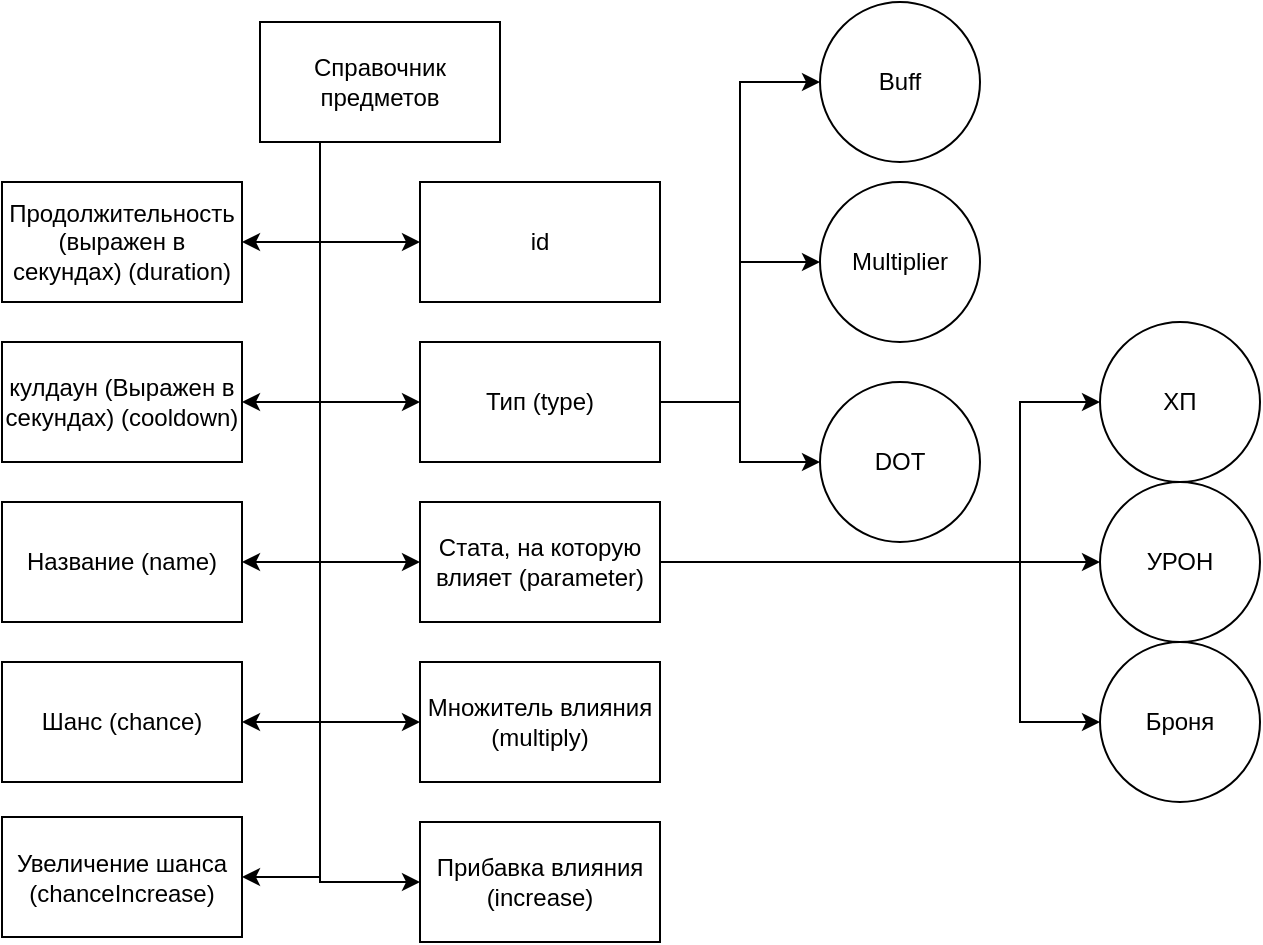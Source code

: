<mxfile version="22.1.16" type="device">
  <diagram name="Страница — 1" id="x3ASPkyUIjZy-x1FBZUD">
    <mxGraphModel dx="408" dy="1909" grid="1" gridSize="10" guides="1" tooltips="1" connect="1" arrows="1" fold="1" page="1" pageScale="1" pageWidth="827" pageHeight="1169" math="0" shadow="0">
      <root>
        <mxCell id="0" />
        <mxCell id="1" parent="0" />
        <mxCell id="8_T74Xt0qUnq9rnjdWRC-20" style="edgeStyle=orthogonalEdgeStyle;rounded=0;orthogonalLoop=1;jettySize=auto;html=1;exitX=0.25;exitY=1;exitDx=0;exitDy=0;entryX=0;entryY=0.5;entryDx=0;entryDy=0;" edge="1" parent="1" source="8_T74Xt0qUnq9rnjdWRC-30" target="8_T74Xt0qUnq9rnjdWRC-31">
          <mxGeometry relative="1" as="geometry" />
        </mxCell>
        <mxCell id="8_T74Xt0qUnq9rnjdWRC-21" style="edgeStyle=orthogonalEdgeStyle;rounded=0;orthogonalLoop=1;jettySize=auto;html=1;exitX=0.25;exitY=1;exitDx=0;exitDy=0;entryX=0;entryY=0.5;entryDx=0;entryDy=0;" edge="1" parent="1" source="8_T74Xt0qUnq9rnjdWRC-30" target="8_T74Xt0qUnq9rnjdWRC-39">
          <mxGeometry relative="1" as="geometry" />
        </mxCell>
        <mxCell id="8_T74Xt0qUnq9rnjdWRC-22" style="edgeStyle=orthogonalEdgeStyle;rounded=0;orthogonalLoop=1;jettySize=auto;html=1;exitX=0.25;exitY=1;exitDx=0;exitDy=0;entryX=0;entryY=0.5;entryDx=0;entryDy=0;" edge="1" parent="1" source="8_T74Xt0qUnq9rnjdWRC-30" target="8_T74Xt0qUnq9rnjdWRC-35">
          <mxGeometry relative="1" as="geometry" />
        </mxCell>
        <mxCell id="8_T74Xt0qUnq9rnjdWRC-23" style="edgeStyle=orthogonalEdgeStyle;rounded=0;orthogonalLoop=1;jettySize=auto;html=1;exitX=0.25;exitY=1;exitDx=0;exitDy=0;entryX=0;entryY=0.5;entryDx=0;entryDy=0;" edge="1" parent="1" source="8_T74Xt0qUnq9rnjdWRC-30" target="8_T74Xt0qUnq9rnjdWRC-40">
          <mxGeometry relative="1" as="geometry" />
        </mxCell>
        <mxCell id="8_T74Xt0qUnq9rnjdWRC-24" style="edgeStyle=orthogonalEdgeStyle;rounded=0;orthogonalLoop=1;jettySize=auto;html=1;exitX=0.25;exitY=1;exitDx=0;exitDy=0;entryX=0;entryY=0.5;entryDx=0;entryDy=0;" edge="1" parent="1" source="8_T74Xt0qUnq9rnjdWRC-30" target="8_T74Xt0qUnq9rnjdWRC-41">
          <mxGeometry relative="1" as="geometry" />
        </mxCell>
        <mxCell id="8_T74Xt0qUnq9rnjdWRC-25" style="edgeStyle=orthogonalEdgeStyle;rounded=0;orthogonalLoop=1;jettySize=auto;html=1;exitX=0.25;exitY=1;exitDx=0;exitDy=0;entryX=1;entryY=0.5;entryDx=0;entryDy=0;" edge="1" parent="1" source="8_T74Xt0qUnq9rnjdWRC-30" target="8_T74Xt0qUnq9rnjdWRC-42">
          <mxGeometry relative="1" as="geometry" />
        </mxCell>
        <mxCell id="8_T74Xt0qUnq9rnjdWRC-26" style="edgeStyle=orthogonalEdgeStyle;rounded=0;orthogonalLoop=1;jettySize=auto;html=1;exitX=0.25;exitY=1;exitDx=0;exitDy=0;entryX=1;entryY=0.5;entryDx=0;entryDy=0;" edge="1" parent="1" source="8_T74Xt0qUnq9rnjdWRC-30" target="8_T74Xt0qUnq9rnjdWRC-43">
          <mxGeometry relative="1" as="geometry" />
        </mxCell>
        <mxCell id="8_T74Xt0qUnq9rnjdWRC-27" style="edgeStyle=orthogonalEdgeStyle;rounded=0;orthogonalLoop=1;jettySize=auto;html=1;exitX=0.25;exitY=1;exitDx=0;exitDy=0;entryX=1;entryY=0.5;entryDx=0;entryDy=0;" edge="1" parent="1" source="8_T74Xt0qUnq9rnjdWRC-30" target="8_T74Xt0qUnq9rnjdWRC-49">
          <mxGeometry relative="1" as="geometry" />
        </mxCell>
        <mxCell id="8_T74Xt0qUnq9rnjdWRC-28" style="edgeStyle=orthogonalEdgeStyle;rounded=0;orthogonalLoop=1;jettySize=auto;html=1;exitX=0.25;exitY=1;exitDx=0;exitDy=0;entryX=1;entryY=0.5;entryDx=0;entryDy=0;" edge="1" parent="1" source="8_T74Xt0qUnq9rnjdWRC-30" target="8_T74Xt0qUnq9rnjdWRC-51">
          <mxGeometry relative="1" as="geometry">
            <mxPoint x="1230" y="-60" as="targetPoint" />
            <Array as="points">
              <mxPoint x="1340" y="-50" />
              <mxPoint x="1301" y="-50" />
            </Array>
          </mxGeometry>
        </mxCell>
        <mxCell id="8_T74Xt0qUnq9rnjdWRC-29" style="edgeStyle=orthogonalEdgeStyle;rounded=0;orthogonalLoop=1;jettySize=auto;html=1;exitX=0.25;exitY=1;exitDx=0;exitDy=0;entryX=1;entryY=0.5;entryDx=0;entryDy=0;" edge="1" parent="1" source="8_T74Xt0qUnq9rnjdWRC-30" target="8_T74Xt0qUnq9rnjdWRC-52">
          <mxGeometry relative="1" as="geometry" />
        </mxCell>
        <mxCell id="8_T74Xt0qUnq9rnjdWRC-30" value="Справочник предметов" style="rounded=0;whiteSpace=wrap;html=1;" vertex="1" parent="1">
          <mxGeometry x="1310" y="-400" width="120" height="60" as="geometry" />
        </mxCell>
        <mxCell id="8_T74Xt0qUnq9rnjdWRC-31" value="id" style="rounded=0;whiteSpace=wrap;html=1;" vertex="1" parent="1">
          <mxGeometry x="1390" y="-320" width="120" height="60" as="geometry" />
        </mxCell>
        <mxCell id="8_T74Xt0qUnq9rnjdWRC-32" style="edgeStyle=orthogonalEdgeStyle;rounded=0;orthogonalLoop=1;jettySize=auto;html=1;exitX=1;exitY=0.5;exitDx=0;exitDy=0;entryX=0;entryY=0.5;entryDx=0;entryDy=0;" edge="1" parent="1" source="8_T74Xt0qUnq9rnjdWRC-35" target="8_T74Xt0qUnq9rnjdWRC-46">
          <mxGeometry relative="1" as="geometry">
            <Array as="points">
              <mxPoint x="1690" y="-130" />
              <mxPoint x="1690" y="-210" />
            </Array>
          </mxGeometry>
        </mxCell>
        <mxCell id="8_T74Xt0qUnq9rnjdWRC-33" style="edgeStyle=orthogonalEdgeStyle;rounded=0;orthogonalLoop=1;jettySize=auto;html=1;exitX=1;exitY=0.5;exitDx=0;exitDy=0;entryX=0;entryY=0.5;entryDx=0;entryDy=0;" edge="1" parent="1" source="8_T74Xt0qUnq9rnjdWRC-35" target="8_T74Xt0qUnq9rnjdWRC-47">
          <mxGeometry relative="1" as="geometry" />
        </mxCell>
        <mxCell id="8_T74Xt0qUnq9rnjdWRC-34" style="edgeStyle=orthogonalEdgeStyle;rounded=0;orthogonalLoop=1;jettySize=auto;html=1;exitX=1;exitY=0.5;exitDx=0;exitDy=0;entryX=0;entryY=0.5;entryDx=0;entryDy=0;" edge="1" parent="1" source="8_T74Xt0qUnq9rnjdWRC-35" target="8_T74Xt0qUnq9rnjdWRC-48">
          <mxGeometry relative="1" as="geometry">
            <Array as="points">
              <mxPoint x="1690" y="-130" />
              <mxPoint x="1690" y="-50" />
            </Array>
          </mxGeometry>
        </mxCell>
        <mxCell id="8_T74Xt0qUnq9rnjdWRC-35" value="Стата, на которую влияет (parameter)" style="rounded=0;whiteSpace=wrap;html=1;" vertex="1" parent="1">
          <mxGeometry x="1390" y="-160" width="120" height="60" as="geometry" />
        </mxCell>
        <mxCell id="8_T74Xt0qUnq9rnjdWRC-36" style="edgeStyle=orthogonalEdgeStyle;rounded=0;orthogonalLoop=1;jettySize=auto;html=1;exitX=1;exitY=0.5;exitDx=0;exitDy=0;entryX=0;entryY=0.5;entryDx=0;entryDy=0;" edge="1" parent="1" source="8_T74Xt0qUnq9rnjdWRC-39" target="8_T74Xt0qUnq9rnjdWRC-44">
          <mxGeometry relative="1" as="geometry" />
        </mxCell>
        <mxCell id="8_T74Xt0qUnq9rnjdWRC-37" style="edgeStyle=orthogonalEdgeStyle;rounded=0;orthogonalLoop=1;jettySize=auto;html=1;exitX=1;exitY=0.5;exitDx=0;exitDy=0;" edge="1" parent="1" source="8_T74Xt0qUnq9rnjdWRC-39" target="8_T74Xt0qUnq9rnjdWRC-45">
          <mxGeometry relative="1" as="geometry" />
        </mxCell>
        <mxCell id="8_T74Xt0qUnq9rnjdWRC-38" style="edgeStyle=orthogonalEdgeStyle;rounded=0;orthogonalLoop=1;jettySize=auto;html=1;exitX=1;exitY=0.5;exitDx=0;exitDy=0;entryX=0;entryY=0.5;entryDx=0;entryDy=0;" edge="1" parent="1" source="8_T74Xt0qUnq9rnjdWRC-39" target="8_T74Xt0qUnq9rnjdWRC-50">
          <mxGeometry relative="1" as="geometry">
            <mxPoint x="1630" y="-360" as="targetPoint" />
          </mxGeometry>
        </mxCell>
        <mxCell id="8_T74Xt0qUnq9rnjdWRC-39" value="Тип (type)" style="rounded=0;whiteSpace=wrap;html=1;" vertex="1" parent="1">
          <mxGeometry x="1390" y="-240" width="120" height="60" as="geometry" />
        </mxCell>
        <mxCell id="8_T74Xt0qUnq9rnjdWRC-40" value="Множитель влияния (multiply)" style="rounded=0;whiteSpace=wrap;html=1;" vertex="1" parent="1">
          <mxGeometry x="1390" y="-80" width="120" height="60" as="geometry" />
        </mxCell>
        <mxCell id="8_T74Xt0qUnq9rnjdWRC-41" value="Прибавка влияния (increase)" style="rounded=0;whiteSpace=wrap;html=1;" vertex="1" parent="1">
          <mxGeometry x="1390.001" width="120" height="60" as="geometry" />
        </mxCell>
        <mxCell id="8_T74Xt0qUnq9rnjdWRC-42" value="Продолжительность (выражен в секундах) (duration)" style="rounded=0;whiteSpace=wrap;html=1;" vertex="1" parent="1">
          <mxGeometry x="1181" y="-320" width="120" height="60" as="geometry" />
        </mxCell>
        <mxCell id="8_T74Xt0qUnq9rnjdWRC-43" value="кулдаун (Выражен в секундах) (cooldown)" style="rounded=0;whiteSpace=wrap;html=1;" vertex="1" parent="1">
          <mxGeometry x="1181" y="-240" width="120" height="60" as="geometry" />
        </mxCell>
        <mxCell id="8_T74Xt0qUnq9rnjdWRC-44" value="Multiplier" style="ellipse;whiteSpace=wrap;html=1;aspect=fixed;" vertex="1" parent="1">
          <mxGeometry x="1590" y="-320" width="80" height="80" as="geometry" />
        </mxCell>
        <mxCell id="8_T74Xt0qUnq9rnjdWRC-45" value="DOT" style="ellipse;whiteSpace=wrap;html=1;aspect=fixed;" vertex="1" parent="1">
          <mxGeometry x="1590" y="-220" width="80" height="80" as="geometry" />
        </mxCell>
        <mxCell id="8_T74Xt0qUnq9rnjdWRC-46" value="ХП" style="ellipse;whiteSpace=wrap;html=1;aspect=fixed;" vertex="1" parent="1">
          <mxGeometry x="1730" y="-250" width="80" height="80" as="geometry" />
        </mxCell>
        <mxCell id="8_T74Xt0qUnq9rnjdWRC-47" value="УРОН" style="ellipse;whiteSpace=wrap;html=1;aspect=fixed;" vertex="1" parent="1">
          <mxGeometry x="1730" y="-170" width="80" height="80" as="geometry" />
        </mxCell>
        <mxCell id="8_T74Xt0qUnq9rnjdWRC-48" value="Броня" style="ellipse;whiteSpace=wrap;html=1;aspect=fixed;" vertex="1" parent="1">
          <mxGeometry x="1730" y="-90" width="80" height="80" as="geometry" />
        </mxCell>
        <mxCell id="8_T74Xt0qUnq9rnjdWRC-49" value="Название (name)" style="rounded=0;whiteSpace=wrap;html=1;" vertex="1" parent="1">
          <mxGeometry x="1181" y="-160" width="120" height="60" as="geometry" />
        </mxCell>
        <mxCell id="8_T74Xt0qUnq9rnjdWRC-50" value="Buff" style="ellipse;whiteSpace=wrap;html=1;aspect=fixed;" vertex="1" parent="1">
          <mxGeometry x="1590" y="-410" width="80" height="80" as="geometry" />
        </mxCell>
        <mxCell id="8_T74Xt0qUnq9rnjdWRC-51" value="Шанс (chance)" style="rounded=0;whiteSpace=wrap;html=1;" vertex="1" parent="1">
          <mxGeometry x="1181" y="-80" width="120" height="60" as="geometry" />
        </mxCell>
        <mxCell id="8_T74Xt0qUnq9rnjdWRC-52" value="Увеличение шанса (chanceIncrease)" style="rounded=0;whiteSpace=wrap;html=1;" vertex="1" parent="1">
          <mxGeometry x="1181" y="-2.5" width="120" height="60" as="geometry" />
        </mxCell>
      </root>
    </mxGraphModel>
  </diagram>
</mxfile>
